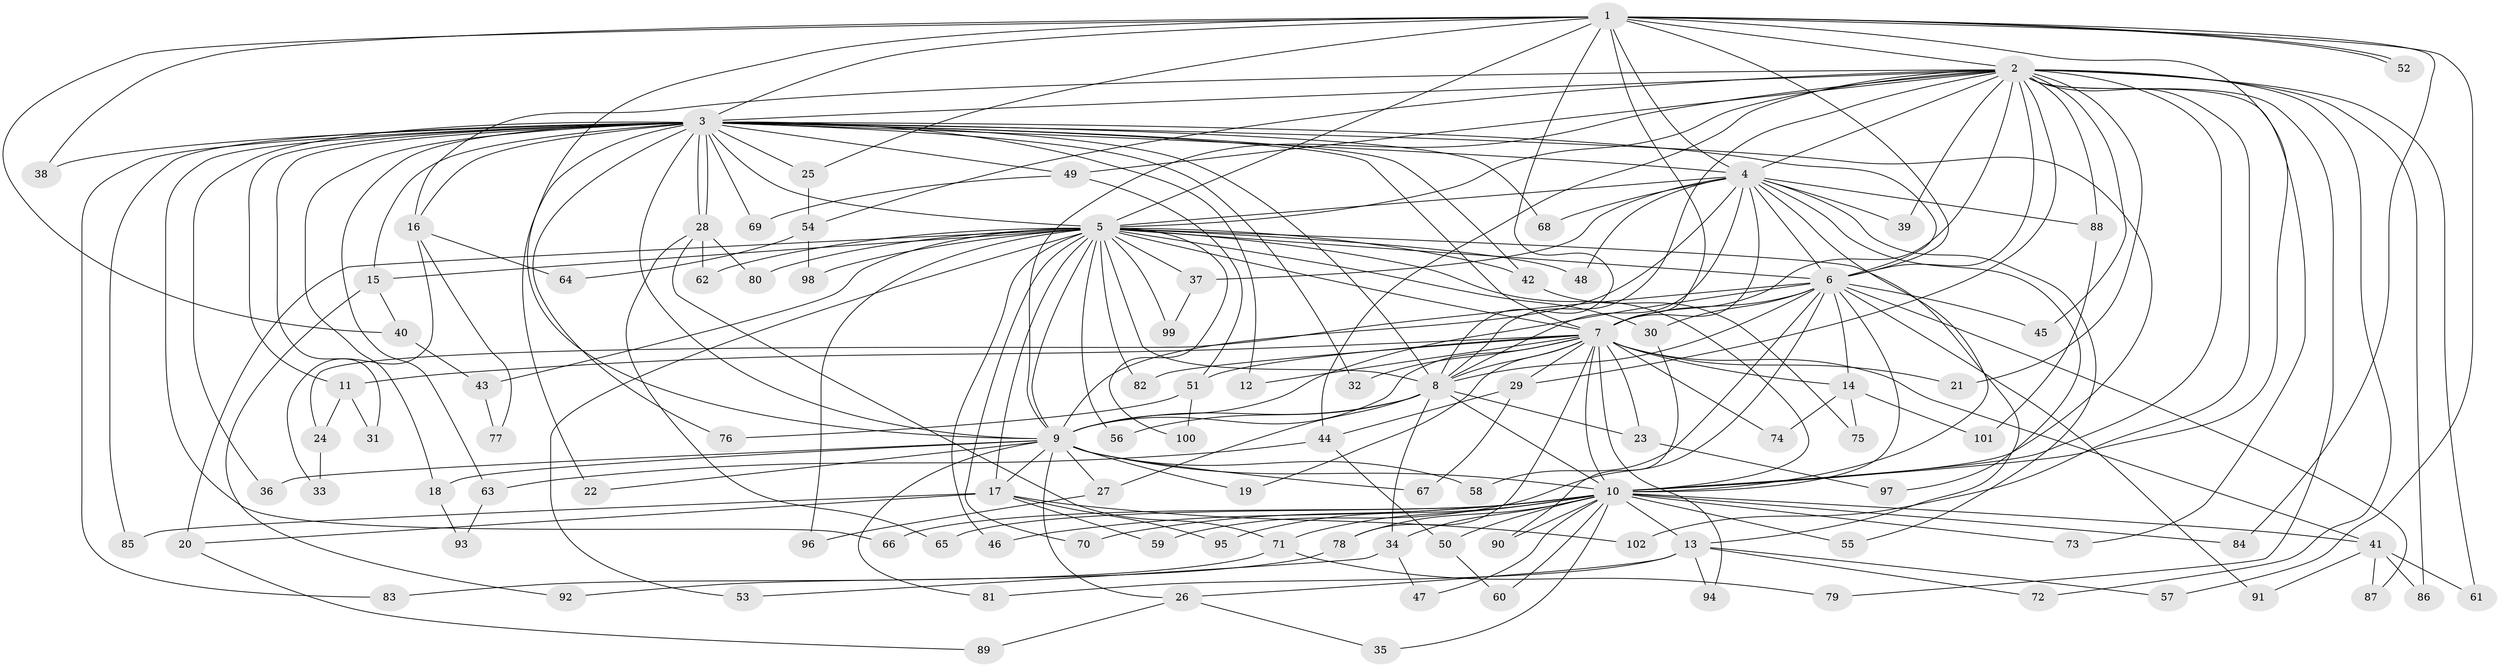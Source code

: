 // Generated by graph-tools (version 1.1) at 2025/43/03/09/25 04:43:35]
// undirected, 102 vertices, 229 edges
graph export_dot {
graph [start="1"]
  node [color=gray90,style=filled];
  1;
  2;
  3;
  4;
  5;
  6;
  7;
  8;
  9;
  10;
  11;
  12;
  13;
  14;
  15;
  16;
  17;
  18;
  19;
  20;
  21;
  22;
  23;
  24;
  25;
  26;
  27;
  28;
  29;
  30;
  31;
  32;
  33;
  34;
  35;
  36;
  37;
  38;
  39;
  40;
  41;
  42;
  43;
  44;
  45;
  46;
  47;
  48;
  49;
  50;
  51;
  52;
  53;
  54;
  55;
  56;
  57;
  58;
  59;
  60;
  61;
  62;
  63;
  64;
  65;
  66;
  67;
  68;
  69;
  70;
  71;
  72;
  73;
  74;
  75;
  76;
  77;
  78;
  79;
  80;
  81;
  82;
  83;
  84;
  85;
  86;
  87;
  88;
  89;
  90;
  91;
  92;
  93;
  94;
  95;
  96;
  97;
  98;
  99;
  100;
  101;
  102;
  1 -- 2;
  1 -- 3;
  1 -- 4;
  1 -- 5;
  1 -- 6;
  1 -- 7;
  1 -- 8;
  1 -- 9;
  1 -- 10;
  1 -- 25;
  1 -- 38;
  1 -- 40;
  1 -- 52;
  1 -- 52;
  1 -- 57;
  1 -- 84;
  2 -- 3;
  2 -- 4;
  2 -- 5;
  2 -- 6;
  2 -- 7;
  2 -- 8;
  2 -- 9;
  2 -- 10;
  2 -- 16;
  2 -- 21;
  2 -- 29;
  2 -- 39;
  2 -- 44;
  2 -- 45;
  2 -- 49;
  2 -- 54;
  2 -- 61;
  2 -- 72;
  2 -- 73;
  2 -- 79;
  2 -- 86;
  2 -- 88;
  2 -- 102;
  3 -- 4;
  3 -- 5;
  3 -- 6;
  3 -- 7;
  3 -- 8;
  3 -- 9;
  3 -- 10;
  3 -- 11;
  3 -- 12;
  3 -- 15;
  3 -- 16;
  3 -- 18;
  3 -- 22;
  3 -- 25;
  3 -- 28;
  3 -- 28;
  3 -- 31;
  3 -- 32;
  3 -- 36;
  3 -- 38;
  3 -- 42;
  3 -- 49;
  3 -- 63;
  3 -- 66;
  3 -- 68;
  3 -- 69;
  3 -- 76;
  3 -- 83;
  3 -- 85;
  4 -- 5;
  4 -- 6;
  4 -- 7;
  4 -- 8;
  4 -- 9;
  4 -- 10;
  4 -- 37;
  4 -- 39;
  4 -- 48;
  4 -- 55;
  4 -- 68;
  4 -- 88;
  4 -- 97;
  5 -- 6;
  5 -- 7;
  5 -- 8;
  5 -- 9;
  5 -- 10;
  5 -- 13;
  5 -- 15;
  5 -- 17;
  5 -- 20;
  5 -- 30;
  5 -- 37;
  5 -- 42;
  5 -- 43;
  5 -- 46;
  5 -- 48;
  5 -- 53;
  5 -- 56;
  5 -- 62;
  5 -- 70;
  5 -- 80;
  5 -- 82;
  5 -- 96;
  5 -- 98;
  5 -- 99;
  5 -- 100;
  6 -- 7;
  6 -- 8;
  6 -- 9;
  6 -- 10;
  6 -- 14;
  6 -- 24;
  6 -- 30;
  6 -- 45;
  6 -- 58;
  6 -- 59;
  6 -- 87;
  6 -- 91;
  7 -- 8;
  7 -- 9;
  7 -- 10;
  7 -- 11;
  7 -- 12;
  7 -- 14;
  7 -- 19;
  7 -- 21;
  7 -- 23;
  7 -- 29;
  7 -- 32;
  7 -- 41;
  7 -- 51;
  7 -- 74;
  7 -- 78;
  7 -- 82;
  7 -- 94;
  8 -- 9;
  8 -- 10;
  8 -- 23;
  8 -- 27;
  8 -- 34;
  8 -- 56;
  9 -- 10;
  9 -- 17;
  9 -- 18;
  9 -- 19;
  9 -- 22;
  9 -- 26;
  9 -- 27;
  9 -- 36;
  9 -- 58;
  9 -- 67;
  9 -- 81;
  10 -- 13;
  10 -- 34;
  10 -- 35;
  10 -- 41;
  10 -- 46;
  10 -- 47;
  10 -- 50;
  10 -- 55;
  10 -- 60;
  10 -- 65;
  10 -- 66;
  10 -- 70;
  10 -- 71;
  10 -- 73;
  10 -- 78;
  10 -- 84;
  10 -- 90;
  10 -- 95;
  11 -- 24;
  11 -- 31;
  13 -- 26;
  13 -- 57;
  13 -- 72;
  13 -- 81;
  13 -- 94;
  14 -- 74;
  14 -- 75;
  14 -- 101;
  15 -- 40;
  15 -- 92;
  16 -- 33;
  16 -- 64;
  16 -- 77;
  17 -- 20;
  17 -- 59;
  17 -- 85;
  17 -- 95;
  17 -- 102;
  18 -- 93;
  20 -- 89;
  23 -- 97;
  24 -- 33;
  25 -- 54;
  26 -- 35;
  26 -- 89;
  27 -- 96;
  28 -- 62;
  28 -- 65;
  28 -- 71;
  28 -- 80;
  29 -- 44;
  29 -- 67;
  30 -- 90;
  34 -- 47;
  34 -- 53;
  37 -- 99;
  40 -- 43;
  41 -- 61;
  41 -- 86;
  41 -- 87;
  41 -- 91;
  42 -- 75;
  43 -- 77;
  44 -- 50;
  44 -- 63;
  49 -- 51;
  49 -- 69;
  50 -- 60;
  51 -- 76;
  51 -- 100;
  54 -- 64;
  54 -- 98;
  63 -- 93;
  71 -- 79;
  71 -- 83;
  78 -- 92;
  88 -- 101;
}
